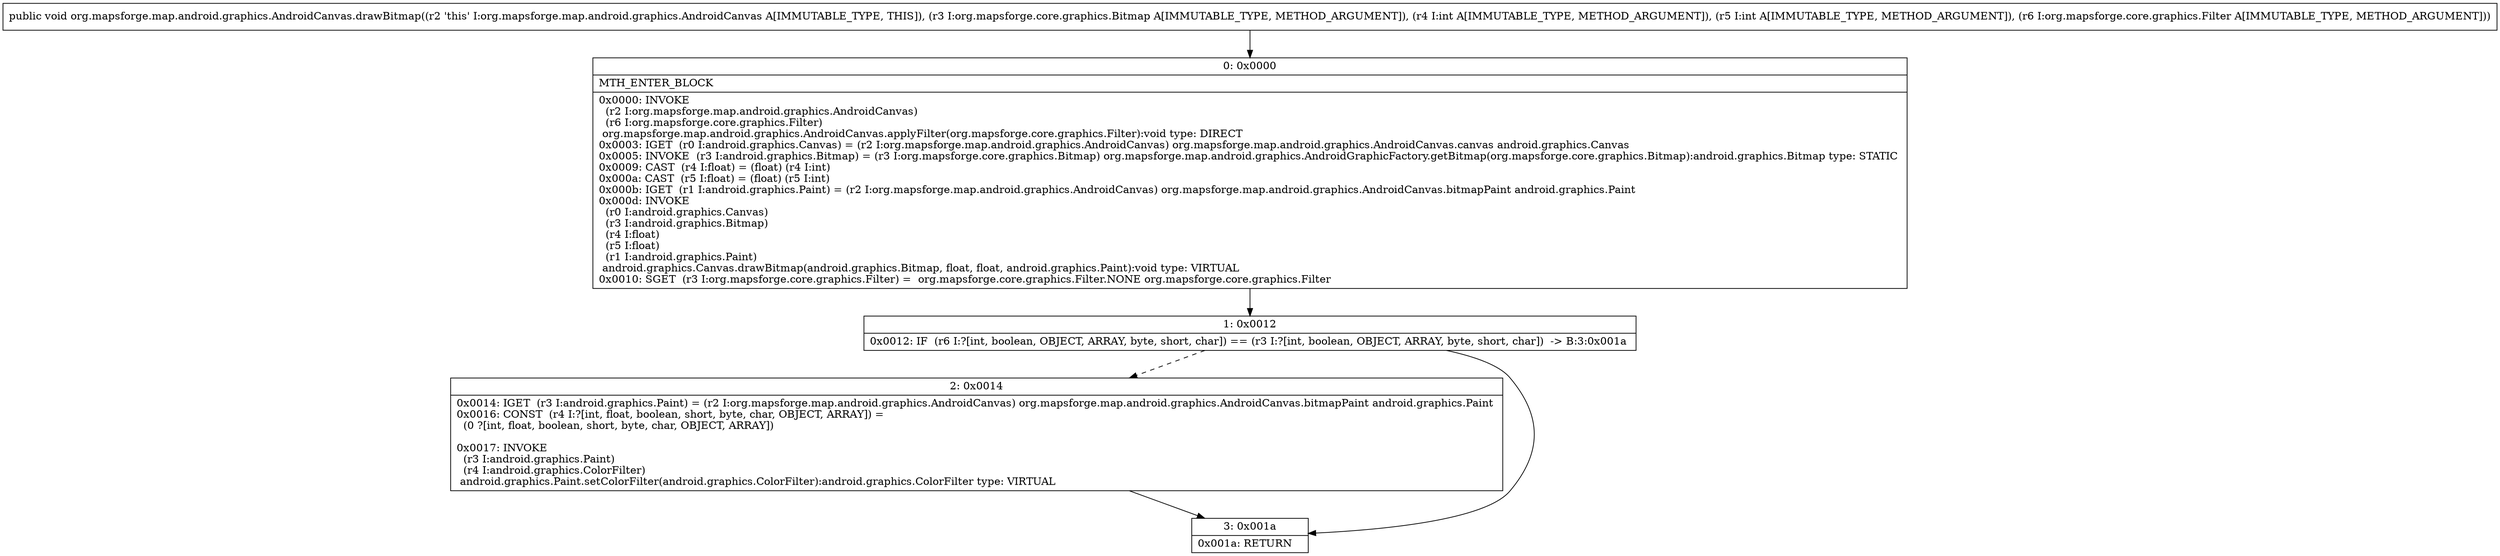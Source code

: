 digraph "CFG fororg.mapsforge.map.android.graphics.AndroidCanvas.drawBitmap(Lorg\/mapsforge\/core\/graphics\/Bitmap;IILorg\/mapsforge\/core\/graphics\/Filter;)V" {
Node_0 [shape=record,label="{0\:\ 0x0000|MTH_ENTER_BLOCK\l|0x0000: INVOKE  \l  (r2 I:org.mapsforge.map.android.graphics.AndroidCanvas)\l  (r6 I:org.mapsforge.core.graphics.Filter)\l org.mapsforge.map.android.graphics.AndroidCanvas.applyFilter(org.mapsforge.core.graphics.Filter):void type: DIRECT \l0x0003: IGET  (r0 I:android.graphics.Canvas) = (r2 I:org.mapsforge.map.android.graphics.AndroidCanvas) org.mapsforge.map.android.graphics.AndroidCanvas.canvas android.graphics.Canvas \l0x0005: INVOKE  (r3 I:android.graphics.Bitmap) = (r3 I:org.mapsforge.core.graphics.Bitmap) org.mapsforge.map.android.graphics.AndroidGraphicFactory.getBitmap(org.mapsforge.core.graphics.Bitmap):android.graphics.Bitmap type: STATIC \l0x0009: CAST  (r4 I:float) = (float) (r4 I:int) \l0x000a: CAST  (r5 I:float) = (float) (r5 I:int) \l0x000b: IGET  (r1 I:android.graphics.Paint) = (r2 I:org.mapsforge.map.android.graphics.AndroidCanvas) org.mapsforge.map.android.graphics.AndroidCanvas.bitmapPaint android.graphics.Paint \l0x000d: INVOKE  \l  (r0 I:android.graphics.Canvas)\l  (r3 I:android.graphics.Bitmap)\l  (r4 I:float)\l  (r5 I:float)\l  (r1 I:android.graphics.Paint)\l android.graphics.Canvas.drawBitmap(android.graphics.Bitmap, float, float, android.graphics.Paint):void type: VIRTUAL \l0x0010: SGET  (r3 I:org.mapsforge.core.graphics.Filter) =  org.mapsforge.core.graphics.Filter.NONE org.mapsforge.core.graphics.Filter \l}"];
Node_1 [shape=record,label="{1\:\ 0x0012|0x0012: IF  (r6 I:?[int, boolean, OBJECT, ARRAY, byte, short, char]) == (r3 I:?[int, boolean, OBJECT, ARRAY, byte, short, char])  \-\> B:3:0x001a \l}"];
Node_2 [shape=record,label="{2\:\ 0x0014|0x0014: IGET  (r3 I:android.graphics.Paint) = (r2 I:org.mapsforge.map.android.graphics.AndroidCanvas) org.mapsforge.map.android.graphics.AndroidCanvas.bitmapPaint android.graphics.Paint \l0x0016: CONST  (r4 I:?[int, float, boolean, short, byte, char, OBJECT, ARRAY]) = \l  (0 ?[int, float, boolean, short, byte, char, OBJECT, ARRAY])\l \l0x0017: INVOKE  \l  (r3 I:android.graphics.Paint)\l  (r4 I:android.graphics.ColorFilter)\l android.graphics.Paint.setColorFilter(android.graphics.ColorFilter):android.graphics.ColorFilter type: VIRTUAL \l}"];
Node_3 [shape=record,label="{3\:\ 0x001a|0x001a: RETURN   \l}"];
MethodNode[shape=record,label="{public void org.mapsforge.map.android.graphics.AndroidCanvas.drawBitmap((r2 'this' I:org.mapsforge.map.android.graphics.AndroidCanvas A[IMMUTABLE_TYPE, THIS]), (r3 I:org.mapsforge.core.graphics.Bitmap A[IMMUTABLE_TYPE, METHOD_ARGUMENT]), (r4 I:int A[IMMUTABLE_TYPE, METHOD_ARGUMENT]), (r5 I:int A[IMMUTABLE_TYPE, METHOD_ARGUMENT]), (r6 I:org.mapsforge.core.graphics.Filter A[IMMUTABLE_TYPE, METHOD_ARGUMENT])) }"];
MethodNode -> Node_0;
Node_0 -> Node_1;
Node_1 -> Node_2[style=dashed];
Node_1 -> Node_3;
Node_2 -> Node_3;
}

